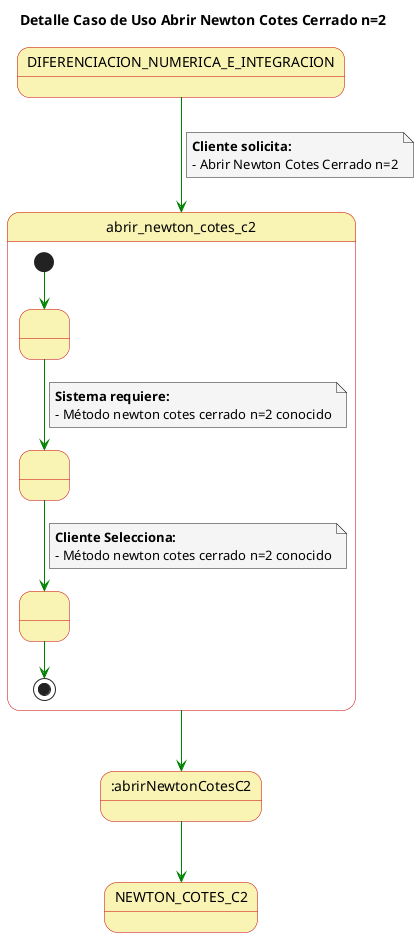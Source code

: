 @startuml

skinparam state {
  BackgroundColor #faf4b4
  BorderColor #c90000
}

skinparam note {
  BackgroundColor #f5f5f5
}

skinparam linetype polyline

title Detalle Caso de Uso Abrir Newton Cotes Cerrado n=2


DIFERENCIACION_NUMERICA_E_INTEGRACION-[#green]-> abrir_newton_cotes_c2
note on link
  **Cliente solicita:**
  - Abrir Newton Cotes Cerrado n=2
end note

state abrir_newton_cotes_c2{
  state 1 as " "
  state 2 as " "
  state 3 as " "
  
  [*] -[#green]-> 1
  1 -[#green]-> 2
  note on link
      **Sistema requiere:**
      - Método newton cotes cerrado n=2 conocido
  end note
  2 -[#green]-> 3
  note on link
    **Cliente Selecciona:**
    - Método newton cotes cerrado n=2 conocido
  end note
 
  3 -[#green]-> [*]
}

abrir_newton_cotes_c2-[#green]-> :abrirNewtonCotesC2

:abrirNewtonCotesC2-[#green]-> NEWTON_COTES_C2

@enduml
